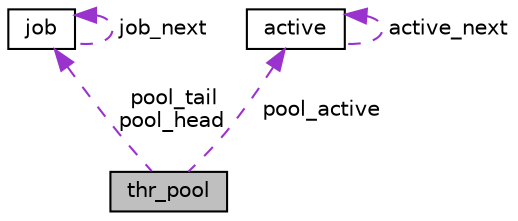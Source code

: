 digraph "thr_pool"
{
 // LATEX_PDF_SIZE
  edge [fontname="Helvetica",fontsize="10",labelfontname="Helvetica",labelfontsize="10"];
  node [fontname="Helvetica",fontsize="10",shape=record];
  Node1 [label="thr_pool",height=0.2,width=0.4,color="black", fillcolor="grey75", style="filled", fontcolor="black",tooltip=" "];
  Node2 -> Node1 [dir="back",color="darkorchid3",fontsize="10",style="dashed",label=" pool_tail\npool_head" ,fontname="Helvetica"];
  Node2 [label="job",height=0.2,width=0.4,color="black", fillcolor="white", style="filled",URL="$structjob.html",tooltip=" "];
  Node2 -> Node2 [dir="back",color="darkorchid3",fontsize="10",style="dashed",label=" job_next" ,fontname="Helvetica"];
  Node3 -> Node1 [dir="back",color="darkorchid3",fontsize="10",style="dashed",label=" pool_active" ,fontname="Helvetica"];
  Node3 [label="active",height=0.2,width=0.4,color="black", fillcolor="white", style="filled",URL="$structactive.html",tooltip=" "];
  Node3 -> Node3 [dir="back",color="darkorchid3",fontsize="10",style="dashed",label=" active_next" ,fontname="Helvetica"];
}
